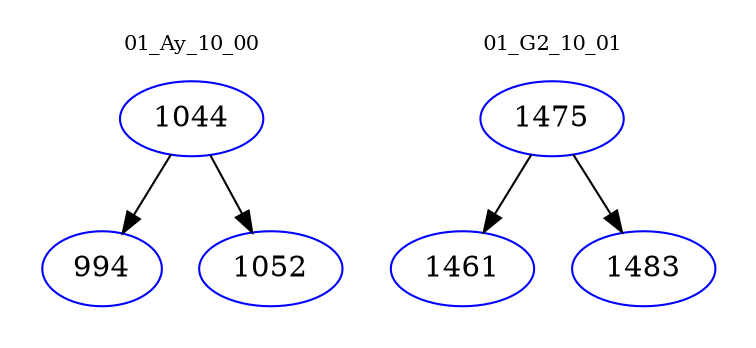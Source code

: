 digraph{
subgraph cluster_0 {
color = white
label = "01_Ay_10_00";
fontsize=10;
T0_1044 [label="1044", color="blue"]
T0_1044 -> T0_994 [color="black"]
T0_994 [label="994", color="blue"]
T0_1044 -> T0_1052 [color="black"]
T0_1052 [label="1052", color="blue"]
}
subgraph cluster_1 {
color = white
label = "01_G2_10_01";
fontsize=10;
T1_1475 [label="1475", color="blue"]
T1_1475 -> T1_1461 [color="black"]
T1_1461 [label="1461", color="blue"]
T1_1475 -> T1_1483 [color="black"]
T1_1483 [label="1483", color="blue"]
}
}
